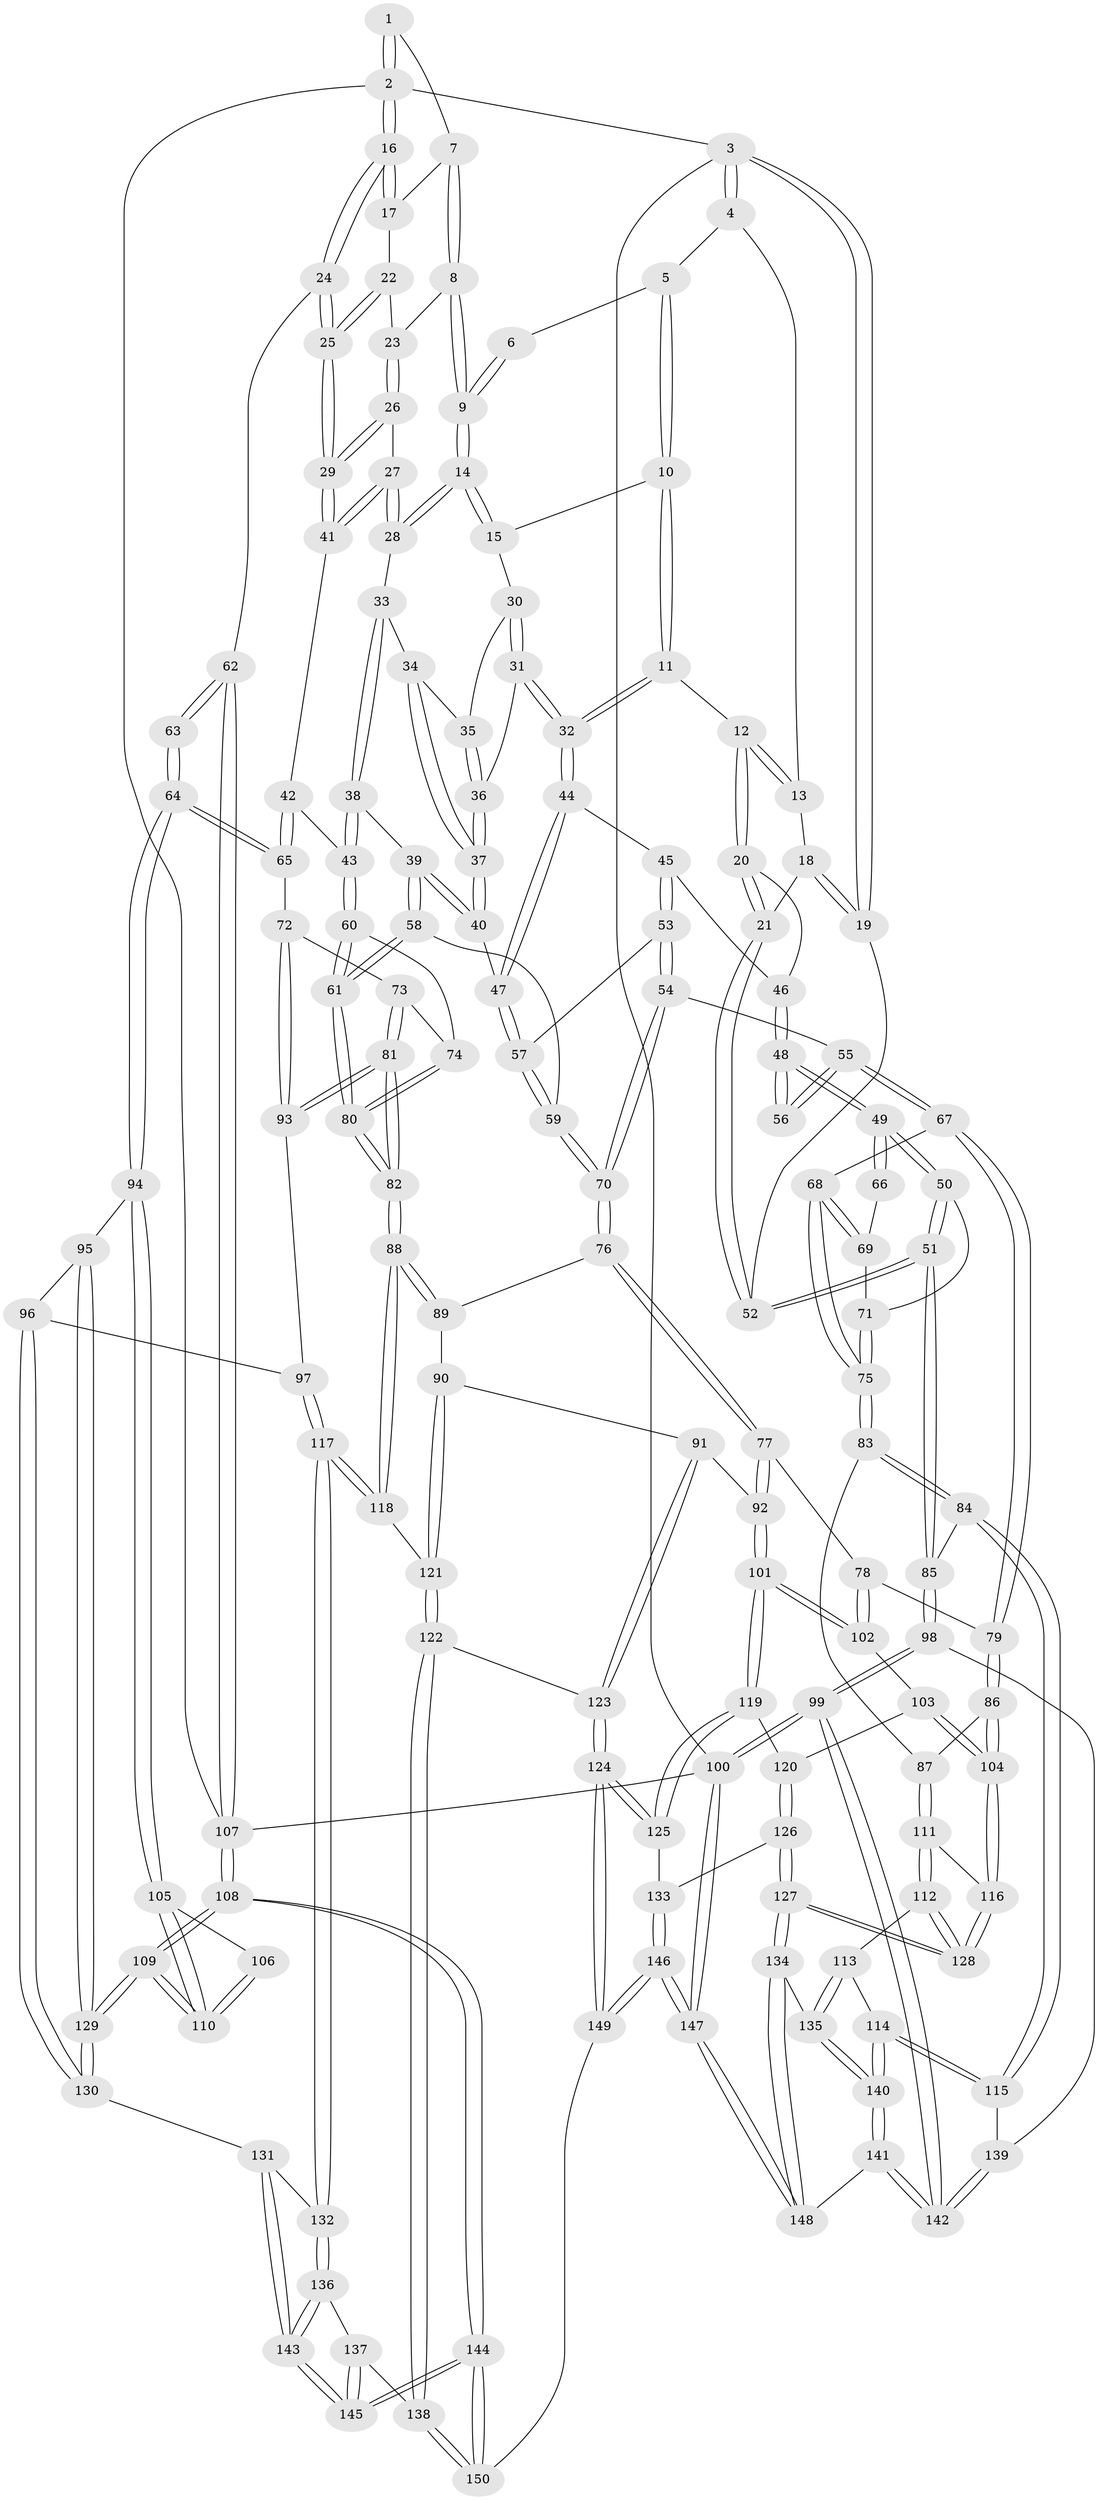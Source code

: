 // coarse degree distribution, {4: 0.3626373626373626, 3: 0.5934065934065934, 2: 0.02197802197802198, 5: 0.01098901098901099, 1: 0.01098901098901099}
// Generated by graph-tools (version 1.1) at 2025/38/03/04/25 23:38:25]
// undirected, 150 vertices, 372 edges
graph export_dot {
  node [color=gray90,style=filled];
  1 [pos="+0.9323127436584905+0"];
  2 [pos="+1+0"];
  3 [pos="+0+0"];
  4 [pos="+0.19803379743670244+0"];
  5 [pos="+0.4350295840681312+0"];
  6 [pos="+0.7336241509020579+0"];
  7 [pos="+0.8232662990083777+0.05957259237548812"];
  8 [pos="+0.7769418033199063+0.10660037210605373"];
  9 [pos="+0.7094257913182046+0.12162615769550207"];
  10 [pos="+0.4679046694457841+0"];
  11 [pos="+0.41273169159922624+0.16685299794705902"];
  12 [pos="+0.24871750535659734+0.14598573714649377"];
  13 [pos="+0.1984469420811931+0.07215542651073306"];
  14 [pos="+0.7045142402093449+0.1251315853132035"];
  15 [pos="+0.677605253658687+0.1208925018524065"];
  16 [pos="+1+0"];
  17 [pos="+0.9434494880789541+0.09606065230995713"];
  18 [pos="+0.1392063688571383+0.11699742987959746"];
  19 [pos="+0+0"];
  20 [pos="+0.17266104795822834+0.25390443125943984"];
  21 [pos="+0.08650206742759171+0.24095176276446267"];
  22 [pos="+0.9389807002154167+0.11704517228875495"];
  23 [pos="+0.8582075375856136+0.17179434391926768"];
  24 [pos="+1+0.40984360802149084"];
  25 [pos="+1+0.35243932870199396"];
  26 [pos="+0.8691883810761405+0.2226237406142584"];
  27 [pos="+0.758006899107986+0.24403316749878498"];
  28 [pos="+0.7189268462761108+0.21001299110398536"];
  29 [pos="+0.9844753247633721+0.3446848186312818"];
  30 [pos="+0.5976137777358279+0.20147981613780896"];
  31 [pos="+0.5611067059155155+0.22221758678263964"];
  32 [pos="+0.4195605266661779+0.20449321672626414"];
  33 [pos="+0.7112246620098707+0.21993798085569663"];
  34 [pos="+0.6835638179448363+0.23611954874648922"];
  35 [pos="+0.624470090773258+0.24071158103123289"];
  36 [pos="+0.606067572833597+0.29830149231806036"];
  37 [pos="+0.6077594495969838+0.3032405121638708"];
  38 [pos="+0.6713675398015592+0.3723114458342387"];
  39 [pos="+0.6438377361406631+0.37036880232663766"];
  40 [pos="+0.6052917265768363+0.3387232962993612"];
  41 [pos="+0.8050084503764803+0.38468474861047014"];
  42 [pos="+0.7989004278043209+0.38956422091811027"];
  43 [pos="+0.7598975427608207+0.4114419973427376"];
  44 [pos="+0.41693812804119174+0.21839413376926123"];
  45 [pos="+0.4059689736728998+0.2376574496568653"];
  46 [pos="+0.17920359382700005+0.2604362977564607"];
  47 [pos="+0.5545230140685077+0.34193534393806346"];
  48 [pos="+0.21965131277279204+0.3384813897214717"];
  49 [pos="+0.03656552532641554+0.41070968426204724"];
  50 [pos="+0+0.41348259259350495"];
  51 [pos="+0+0.37961688398063725"];
  52 [pos="+0+0.3078932052069488"];
  53 [pos="+0.3610215448146128+0.3783430310637315"];
  54 [pos="+0.3340547042434954+0.4095426268827104"];
  55 [pos="+0.3166856876534014+0.4151222232515337"];
  56 [pos="+0.270188970777505+0.3948376096168037"];
  57 [pos="+0.5055808390610124+0.40525994059559545"];
  58 [pos="+0.5622732055330758+0.5084928182400555"];
  59 [pos="+0.5550545140484309+0.506304618779531"];
  60 [pos="+0.7519532502115848+0.44427964335078274"];
  61 [pos="+0.5786478278993291+0.5259289843675183"];
  62 [pos="+1+0.4553626926932034"];
  63 [pos="+1+0.5220797926629412"];
  64 [pos="+0.9044276704177985+0.5680341227716151"];
  65 [pos="+0.8896470846929095+0.5666833174825929"];
  66 [pos="+0.17984829226039076+0.4268929048145385"];
  67 [pos="+0.2758492514829573+0.507553375827402"];
  68 [pos="+0.20443578334284113+0.5233464146101765"];
  69 [pos="+0.1607660545060975+0.49113803783235455"];
  70 [pos="+0.4443663121007721+0.5338850450182981"];
  71 [pos="+0.11981522438616819+0.4951838275416424"];
  72 [pos="+0.8148369592725088+0.5772465156330031"];
  73 [pos="+0.7599023954983952+0.5093684629633863"];
  74 [pos="+0.755529795184008+0.4985296074015385"];
  75 [pos="+0.1448509944970082+0.5876598712894556"];
  76 [pos="+0.43395480095765754+0.5690039144982519"];
  77 [pos="+0.4127568244999781+0.5925838495174589"];
  78 [pos="+0.3539984828425078+0.6127634418213291"];
  79 [pos="+0.291571630027208+0.6054299767455682"];
  80 [pos="+0.6048538464519148+0.5811553160447027"];
  81 [pos="+0.6671535536911013+0.646333921534917"];
  82 [pos="+0.620718281337923+0.6640220131942388"];
  83 [pos="+0.13767272351771517+0.6067358855606388"];
  84 [pos="+0+0.606714805081952"];
  85 [pos="+0+0.5205679949614013"];
  86 [pos="+0.28092699178314673+0.6197923017108741"];
  87 [pos="+0.18398493216343695+0.6536132544044897"];
  88 [pos="+0.6150399530930721+0.6784647453001286"];
  89 [pos="+0.43590790712174154+0.5709241396128342"];
  90 [pos="+0.508138244184464+0.6835540540933214"];
  91 [pos="+0.4616588212516599+0.6966235277905533"];
  92 [pos="+0.44149808924536177+0.6975993217068565"];
  93 [pos="+0.7868386545637652+0.6306048486268466"];
  94 [pos="+0.8752986446970176+0.7016899514820147"];
  95 [pos="+0.8626827628679701+0.7055285295901088"];
  96 [pos="+0.8410004349035188+0.7083056503792544"];
  97 [pos="+0.8098850143146047+0.68074162768661"];
  98 [pos="+0+0.7647353711785406"];
  99 [pos="+0+1"];
  100 [pos="+0+1"];
  101 [pos="+0.4253053130145624+0.7095564865442645"];
  102 [pos="+0.37727212805343296+0.6875529112375259"];
  103 [pos="+0.33473711781353893+0.7085754191397201"];
  104 [pos="+0.3050080105407117+0.7085022290969154"];
  105 [pos="+0.9214117672275789+0.7135866334520418"];
  106 [pos="+0.9947981935219411+0.6277846615505036"];
  107 [pos="+1+1"];
  108 [pos="+1+1"];
  109 [pos="+1+1"];
  110 [pos="+0.9770428009434244+0.804118757979138"];
  111 [pos="+0.17687099992585986+0.7043129146460145"];
  112 [pos="+0.17331880213604559+0.716515537810747"];
  113 [pos="+0.1636592557191753+0.7307191711901674"];
  114 [pos="+0.1039050046630769+0.763348472675391"];
  115 [pos="+0.08528203212316993+0.7569530267595231"];
  116 [pos="+0.30222574760552484+0.7143858035289565"];
  117 [pos="+0.6910775428736425+0.7592278322029947"];
  118 [pos="+0.6149965092692479+0.6786317452978747"];
  119 [pos="+0.4174762850051973+0.7343221647278039"];
  120 [pos="+0.3637744965625967+0.7399149061574607"];
  121 [pos="+0.6074862334705936+0.6836524333630848"];
  122 [pos="+0.532773087757054+0.8194171755790219"];
  123 [pos="+0.5027286247344741+0.8307011639389598"];
  124 [pos="+0.46056279351955615+0.8538848279304838"];
  125 [pos="+0.4228029416515258+0.826730424665938"];
  126 [pos="+0.31928006822145405+0.820666233563053"];
  127 [pos="+0.30291579513977+0.8176761058284105"];
  128 [pos="+0.29113400216169905+0.7629883049500356"];
  129 [pos="+0.8959229961131608+0.8125934990432591"];
  130 [pos="+0.825741963809219+0.7459889088629458"];
  131 [pos="+0.7836367377455382+0.7963672198064471"];
  132 [pos="+0.6968199941548462+0.769848851840589"];
  133 [pos="+0.32328005240523827+0.8222138792297429"];
  134 [pos="+0.27185599178141473+0.8362795797172058"];
  135 [pos="+0.22220887413661897+0.8116779052488574"];
  136 [pos="+0.6813155113212132+0.8292018876416756"];
  137 [pos="+0.643719782862141+0.8816708297851337"];
  138 [pos="+0.6190412595907459+0.8877635171542463"];
  139 [pos="+0.0636083948200847+0.7682928451310079"];
  140 [pos="+0.12065258556739429+0.8569081023769625"];
  141 [pos="+0.11523613643916125+0.9001222999495003"];
  142 [pos="+0+0.9681839855707333"];
  143 [pos="+0.8909048776289071+0.9951810536208504"];
  144 [pos="+1+1"];
  145 [pos="+1+1"];
  146 [pos="+0.4130615527376167+1"];
  147 [pos="+0.3335892969007802+1"];
  148 [pos="+0.21610566019371347+0.9616136843882721"];
  149 [pos="+0.4355214963693989+1"];
  150 [pos="+0.47289590613045057+1"];
  1 -- 2;
  1 -- 2;
  1 -- 7;
  2 -- 3;
  2 -- 16;
  2 -- 16;
  2 -- 107;
  3 -- 4;
  3 -- 4;
  3 -- 19;
  3 -- 19;
  3 -- 100;
  4 -- 5;
  4 -- 13;
  5 -- 6;
  5 -- 10;
  5 -- 10;
  6 -- 9;
  6 -- 9;
  7 -- 8;
  7 -- 8;
  7 -- 17;
  8 -- 9;
  8 -- 9;
  8 -- 23;
  9 -- 14;
  9 -- 14;
  10 -- 11;
  10 -- 11;
  10 -- 15;
  11 -- 12;
  11 -- 32;
  11 -- 32;
  12 -- 13;
  12 -- 13;
  12 -- 20;
  12 -- 20;
  13 -- 18;
  14 -- 15;
  14 -- 15;
  14 -- 28;
  14 -- 28;
  15 -- 30;
  16 -- 17;
  16 -- 17;
  16 -- 24;
  16 -- 24;
  17 -- 22;
  18 -- 19;
  18 -- 19;
  18 -- 21;
  19 -- 52;
  20 -- 21;
  20 -- 21;
  20 -- 46;
  21 -- 52;
  21 -- 52;
  22 -- 23;
  22 -- 25;
  22 -- 25;
  23 -- 26;
  23 -- 26;
  24 -- 25;
  24 -- 25;
  24 -- 62;
  25 -- 29;
  25 -- 29;
  26 -- 27;
  26 -- 29;
  26 -- 29;
  27 -- 28;
  27 -- 28;
  27 -- 41;
  27 -- 41;
  28 -- 33;
  29 -- 41;
  29 -- 41;
  30 -- 31;
  30 -- 31;
  30 -- 35;
  31 -- 32;
  31 -- 32;
  31 -- 36;
  32 -- 44;
  32 -- 44;
  33 -- 34;
  33 -- 38;
  33 -- 38;
  34 -- 35;
  34 -- 37;
  34 -- 37;
  35 -- 36;
  35 -- 36;
  36 -- 37;
  36 -- 37;
  37 -- 40;
  37 -- 40;
  38 -- 39;
  38 -- 43;
  38 -- 43;
  39 -- 40;
  39 -- 40;
  39 -- 58;
  39 -- 58;
  40 -- 47;
  41 -- 42;
  42 -- 43;
  42 -- 65;
  42 -- 65;
  43 -- 60;
  43 -- 60;
  44 -- 45;
  44 -- 47;
  44 -- 47;
  45 -- 46;
  45 -- 53;
  45 -- 53;
  46 -- 48;
  46 -- 48;
  47 -- 57;
  47 -- 57;
  48 -- 49;
  48 -- 49;
  48 -- 56;
  48 -- 56;
  49 -- 50;
  49 -- 50;
  49 -- 66;
  49 -- 66;
  50 -- 51;
  50 -- 51;
  50 -- 71;
  51 -- 52;
  51 -- 52;
  51 -- 85;
  51 -- 85;
  53 -- 54;
  53 -- 54;
  53 -- 57;
  54 -- 55;
  54 -- 70;
  54 -- 70;
  55 -- 56;
  55 -- 56;
  55 -- 67;
  55 -- 67;
  57 -- 59;
  57 -- 59;
  58 -- 59;
  58 -- 61;
  58 -- 61;
  59 -- 70;
  59 -- 70;
  60 -- 61;
  60 -- 61;
  60 -- 74;
  61 -- 80;
  61 -- 80;
  62 -- 63;
  62 -- 63;
  62 -- 107;
  62 -- 107;
  63 -- 64;
  63 -- 64;
  64 -- 65;
  64 -- 65;
  64 -- 94;
  64 -- 94;
  65 -- 72;
  66 -- 69;
  67 -- 68;
  67 -- 79;
  67 -- 79;
  68 -- 69;
  68 -- 69;
  68 -- 75;
  68 -- 75;
  69 -- 71;
  70 -- 76;
  70 -- 76;
  71 -- 75;
  71 -- 75;
  72 -- 73;
  72 -- 93;
  72 -- 93;
  73 -- 74;
  73 -- 81;
  73 -- 81;
  74 -- 80;
  74 -- 80;
  75 -- 83;
  75 -- 83;
  76 -- 77;
  76 -- 77;
  76 -- 89;
  77 -- 78;
  77 -- 92;
  77 -- 92;
  78 -- 79;
  78 -- 102;
  78 -- 102;
  79 -- 86;
  79 -- 86;
  80 -- 82;
  80 -- 82;
  81 -- 82;
  81 -- 82;
  81 -- 93;
  81 -- 93;
  82 -- 88;
  82 -- 88;
  83 -- 84;
  83 -- 84;
  83 -- 87;
  84 -- 85;
  84 -- 115;
  84 -- 115;
  85 -- 98;
  85 -- 98;
  86 -- 87;
  86 -- 104;
  86 -- 104;
  87 -- 111;
  87 -- 111;
  88 -- 89;
  88 -- 89;
  88 -- 118;
  88 -- 118;
  89 -- 90;
  90 -- 91;
  90 -- 121;
  90 -- 121;
  91 -- 92;
  91 -- 123;
  91 -- 123;
  92 -- 101;
  92 -- 101;
  93 -- 97;
  94 -- 95;
  94 -- 105;
  94 -- 105;
  95 -- 96;
  95 -- 129;
  95 -- 129;
  96 -- 97;
  96 -- 130;
  96 -- 130;
  97 -- 117;
  97 -- 117;
  98 -- 99;
  98 -- 99;
  98 -- 139;
  99 -- 100;
  99 -- 100;
  99 -- 142;
  99 -- 142;
  100 -- 147;
  100 -- 147;
  100 -- 107;
  101 -- 102;
  101 -- 102;
  101 -- 119;
  101 -- 119;
  102 -- 103;
  103 -- 104;
  103 -- 104;
  103 -- 120;
  104 -- 116;
  104 -- 116;
  105 -- 106;
  105 -- 110;
  105 -- 110;
  106 -- 110;
  106 -- 110;
  107 -- 108;
  107 -- 108;
  108 -- 109;
  108 -- 109;
  108 -- 144;
  108 -- 144;
  109 -- 110;
  109 -- 110;
  109 -- 129;
  109 -- 129;
  111 -- 112;
  111 -- 112;
  111 -- 116;
  112 -- 113;
  112 -- 128;
  112 -- 128;
  113 -- 114;
  113 -- 135;
  113 -- 135;
  114 -- 115;
  114 -- 115;
  114 -- 140;
  114 -- 140;
  115 -- 139;
  116 -- 128;
  116 -- 128;
  117 -- 118;
  117 -- 118;
  117 -- 132;
  117 -- 132;
  118 -- 121;
  119 -- 120;
  119 -- 125;
  119 -- 125;
  120 -- 126;
  120 -- 126;
  121 -- 122;
  121 -- 122;
  122 -- 123;
  122 -- 138;
  122 -- 138;
  123 -- 124;
  123 -- 124;
  124 -- 125;
  124 -- 125;
  124 -- 149;
  124 -- 149;
  125 -- 133;
  126 -- 127;
  126 -- 127;
  126 -- 133;
  127 -- 128;
  127 -- 128;
  127 -- 134;
  127 -- 134;
  129 -- 130;
  129 -- 130;
  130 -- 131;
  131 -- 132;
  131 -- 143;
  131 -- 143;
  132 -- 136;
  132 -- 136;
  133 -- 146;
  133 -- 146;
  134 -- 135;
  134 -- 148;
  134 -- 148;
  135 -- 140;
  135 -- 140;
  136 -- 137;
  136 -- 143;
  136 -- 143;
  137 -- 138;
  137 -- 145;
  137 -- 145;
  138 -- 150;
  138 -- 150;
  139 -- 142;
  139 -- 142;
  140 -- 141;
  140 -- 141;
  141 -- 142;
  141 -- 142;
  141 -- 148;
  143 -- 145;
  143 -- 145;
  144 -- 145;
  144 -- 145;
  144 -- 150;
  144 -- 150;
  146 -- 147;
  146 -- 147;
  146 -- 149;
  146 -- 149;
  147 -- 148;
  147 -- 148;
  149 -- 150;
}
